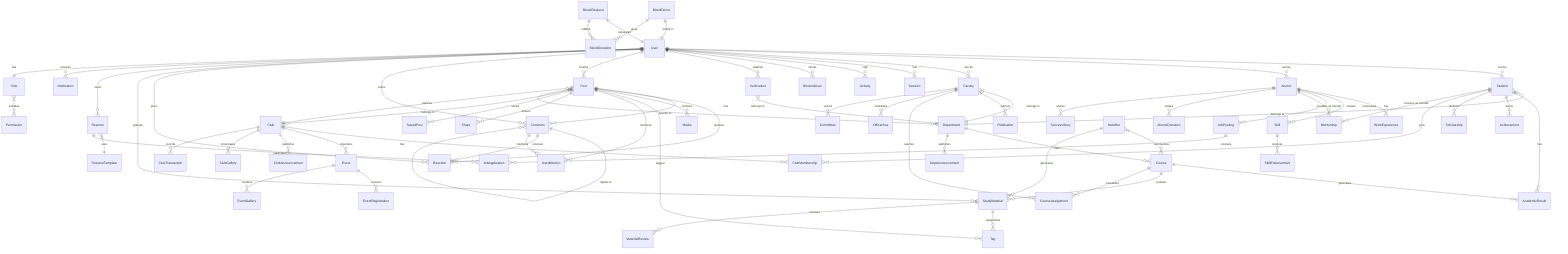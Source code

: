 erDiagram
    %% Core User & Authentication
    User ||--o{ Student : "can be"
    User ||--o{ Alumni : "can be"
    User ||--o{ Faculty : "can be"
    User ||--o{ Session : has
    User ||--o{ Activity : logs
    User ||--o{ BlockedUser : blocks
    User ||--o{ Verification : submits
    User ||--o{ Post : creates
    User ||--o{ Comment : writes
    User ||--o{ Reaction : gives
    User ||--o{ StudyMaterial : uploads
    User ||--o{ Resume : owns
    User ||--o{ Notification : receives
    User }|--|| Role : has

    %% Verification & Academic
    Verification }|--|| Department : "belongs to"
    Student }|--|| Department : "belongs to"
    Student ||--o{ AcademicResult : has
    Student ||--o{ Achievement : earns
    Student ||--o{ Scholarship : receives
    Student ||--o{ ClubMembership : joins
    Student ||--o{ Mentorship : "receives as mentee"
    Department ||--o{ Course : offers
    Department ||--o{ DeptAnnouncement : publishes
    Course ||--o{ AcademicResult : generates
    Course ||--o{ StudyMaterial : contains
    Course ||--o{ CourseAssignment : scheduled

    %% Alumni & Professional
    Alumni ||--o{ WorkExperience : has
    Alumni ||--o{ Skill : possesses
    Alumni ||--o{ JobPosting : creates
    Alumni ||--o{ Mentorship : "provides as mentor"
    Alumni ||--o{ AlumniDonation : makes
    Alumni ||--o{ SuccessStory : shares
    Skill ||--o{ SkillEndorsement : receives

    %% Faculty & Academic Staff
    Faculty }|--|| Department : "belongs to"
    Faculty ||--o{ Publication : authors
    Faculty ||--o{ CourseAssignment : teaches
    Faculty ||--o{ OfficeHour : schedules
    Faculty ||--o{ Committee : serves

    %% Club Management
    Club ||--o{ ClubMembership : has
    Club ||--o{ Event : organizes
    Club ||--o{ ClubAnnouncement : publishes
    Club ||--o{ ClubGallery : showcases
    Club ||--o{ ClubTransaction : records
    Club ||--o{ Post : features
    Event ||--o{ EventRegistration : receives
    Event ||--o{ EventGallery : contains

    %% Social Platform
    Post ||--o{ Comment : has
    Post ||--o{ Reaction : receives
    Post ||--o{ Media : contains
    Post ||--o{ Tag : tagged
    Post ||--o{ UserMention : mentions
    Post ||--o{ Share : shared
    Post ||--o{ SavedPost : saved
    Comment ||--o{ Comment : "replies to"
    Comment ||--o{ Reaction : receives
    Comment ||--o{ UserMention : mentions

    %% Blood Donation
    BloodDonor ||--|| User : "profile of"
    BloodDonor ||--o{ BloodDonation : gives
    BloodRequest ||--|| User : requested
    BloodRequest ||--o{ BloodDonation : fulfilled

    %% Study Materials
    StudyMaterial ||--o{ Tag : categorized
    StudyMaterial ||--o{ MaterialReview : receives
    NoteBot }|--o{ Course : summarizes
    NoteBot ||--o{ StudyMaterial : generates

    %% Resume Builder
    Resume }|--|| ResumeTemplate : uses
    Resume ||--o{ JobApplication : submitted

    %% Additional Relationships
    Role }|--o{ Permission : includes
    Post }|--o{ Club : "belongs to"
    Post }|--o{ Department : "specific to"
    JobPosting ||--o{ JobApplication : receives